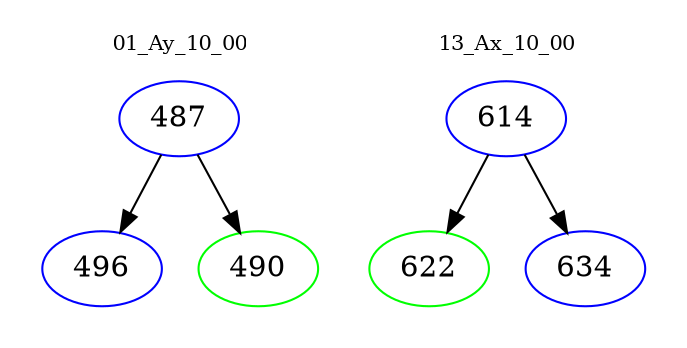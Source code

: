 digraph{
subgraph cluster_0 {
color = white
label = "01_Ay_10_00";
fontsize=10;
T0_487 [label="487", color="blue"]
T0_487 -> T0_496 [color="black"]
T0_496 [label="496", color="blue"]
T0_487 -> T0_490 [color="black"]
T0_490 [label="490", color="green"]
}
subgraph cluster_1 {
color = white
label = "13_Ax_10_00";
fontsize=10;
T1_614 [label="614", color="blue"]
T1_614 -> T1_622 [color="black"]
T1_622 [label="622", color="green"]
T1_614 -> T1_634 [color="black"]
T1_634 [label="634", color="blue"]
}
}

